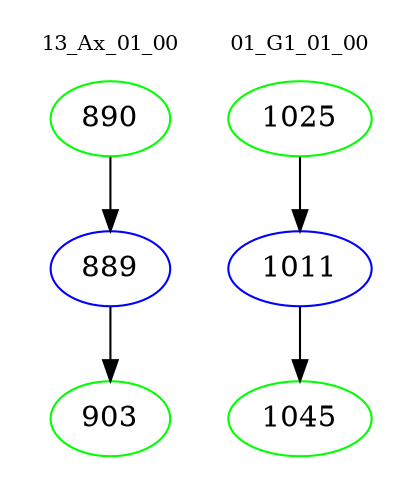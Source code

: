 digraph{
subgraph cluster_0 {
color = white
label = "13_Ax_01_00";
fontsize=10;
T0_890 [label="890", color="green"]
T0_890 -> T0_889 [color="black"]
T0_889 [label="889", color="blue"]
T0_889 -> T0_903 [color="black"]
T0_903 [label="903", color="green"]
}
subgraph cluster_1 {
color = white
label = "01_G1_01_00";
fontsize=10;
T1_1025 [label="1025", color="green"]
T1_1025 -> T1_1011 [color="black"]
T1_1011 [label="1011", color="blue"]
T1_1011 -> T1_1045 [color="black"]
T1_1045 [label="1045", color="green"]
}
}
